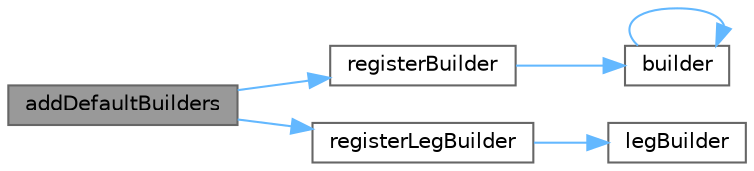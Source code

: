 digraph "addDefaultBuilders"
{
 // INTERACTIVE_SVG=YES
 // LATEX_PDF_SIZE
  bgcolor="transparent";
  edge [fontname=Helvetica,fontsize=10,labelfontname=Helvetica,labelfontsize=10];
  node [fontname=Helvetica,fontsize=10,shape=box,height=0.2,width=0.4];
  rankdir="LR";
  Node1 [label="addDefaultBuilders",height=0.2,width=0.4,color="gray40", fillcolor="grey60", style="filled", fontcolor="black",tooltip="Add a set of default engine and leg builders."];
  Node1 -> Node2 [color="steelblue1",style="solid"];
  Node2 [label="registerBuilder",height=0.2,width=0.4,color="grey40", fillcolor="white", style="filled",URL="$classore_1_1data_1_1_engine_factory.html#afb291629fa71143a87af398a160833df",tooltip="Register a builder with the factory."];
  Node2 -> Node3 [color="steelblue1",style="solid"];
  Node3 [label="builder",height=0.2,width=0.4,color="grey40", fillcolor="white", style="filled",URL="$classore_1_1data_1_1_engine_factory.html#a42204bc14082d5bbe0e718b675ed5ad8",tooltip="Get a builder by trade type."];
  Node3 -> Node3 [color="steelblue1",style="solid"];
  Node1 -> Node4 [color="steelblue1",style="solid"];
  Node4 [label="registerLegBuilder",height=0.2,width=0.4,color="grey40", fillcolor="white", style="filled",URL="$classore_1_1data_1_1_engine_factory.html#afb2dd3b5cd2e56acfc5147d6e4fd656e",tooltip="Register a leg builder with the factory."];
  Node4 -> Node5 [color="steelblue1",style="solid"];
  Node5 [label="legBuilder",height=0.2,width=0.4,color="grey40", fillcolor="white", style="filled",URL="$classore_1_1data_1_1_engine_factory.html#a478ec016dd58ed15c12deae34efa1b60",tooltip="Get a leg builder by leg type."];
}
